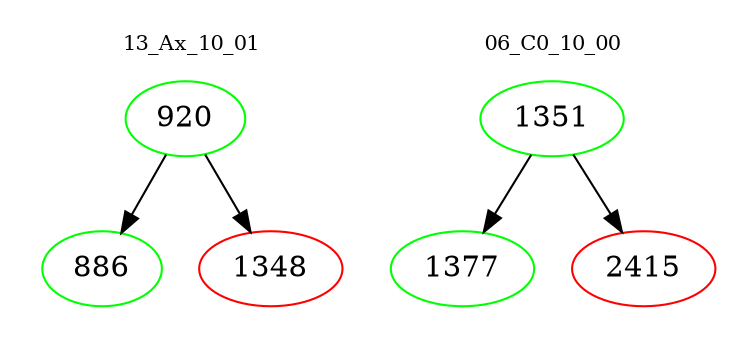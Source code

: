 digraph{
subgraph cluster_0 {
color = white
label = "13_Ax_10_01";
fontsize=10;
T0_920 [label="920", color="green"]
T0_920 -> T0_886 [color="black"]
T0_886 [label="886", color="green"]
T0_920 -> T0_1348 [color="black"]
T0_1348 [label="1348", color="red"]
}
subgraph cluster_1 {
color = white
label = "06_C0_10_00";
fontsize=10;
T1_1351 [label="1351", color="green"]
T1_1351 -> T1_1377 [color="black"]
T1_1377 [label="1377", color="green"]
T1_1351 -> T1_2415 [color="black"]
T1_2415 [label="2415", color="red"]
}
}
